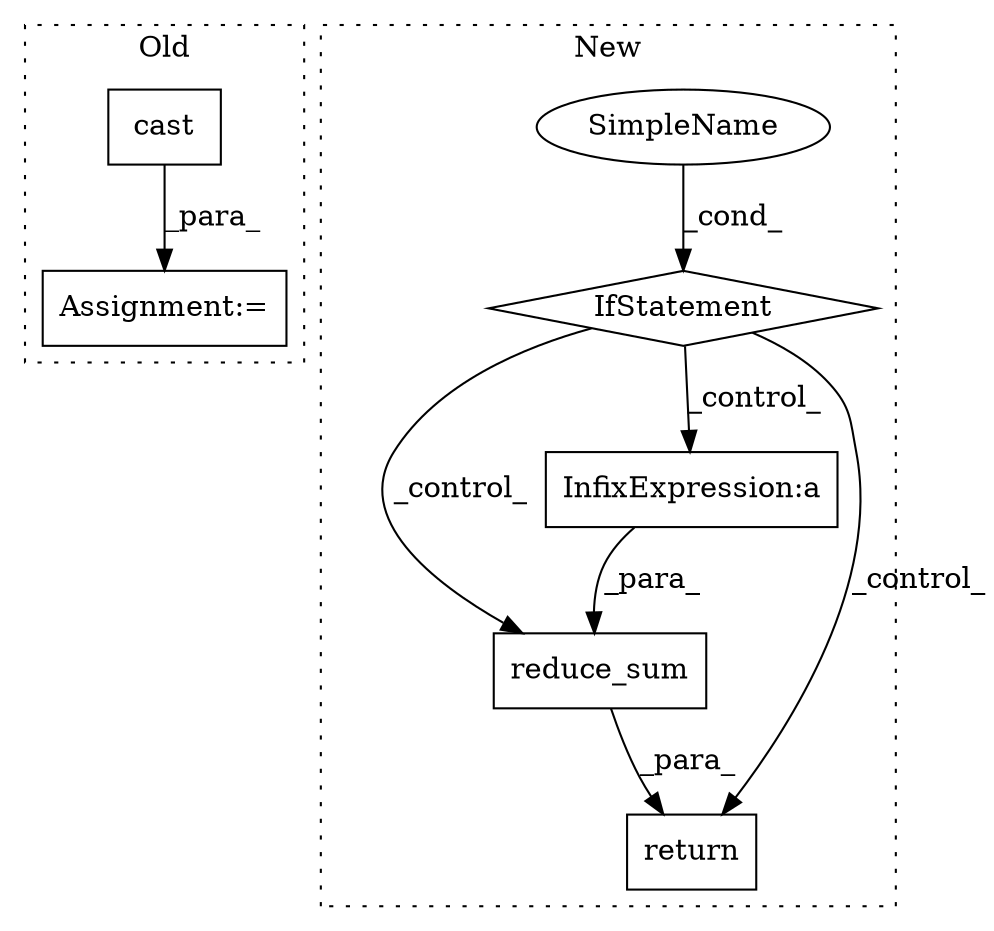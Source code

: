 digraph G {
subgraph cluster0 {
1 [label="cast" a="32" s="3469,3530" l="5,1" shape="box"];
7 [label="Assignment:=" a="7" s="3563" l="1" shape="box"];
label = "Old";
style="dotted";
}
subgraph cluster1 {
2 [label="reduce_sum" a="32" s="4097,4223" l="11,1" shape="box"];
3 [label="SimpleName" a="42" s="3911" l="15" shape="ellipse"];
4 [label="return" a="41" s="4079" l="7" shape="box"];
5 [label="IfStatement" a="25" s="3907,3926" l="4,2" shape="diamond"];
6 [label="InfixExpression:a" a="27" s="4203" l="3" shape="box"];
label = "New";
style="dotted";
}
1 -> 7 [label="_para_"];
2 -> 4 [label="_para_"];
3 -> 5 [label="_cond_"];
5 -> 2 [label="_control_"];
5 -> 6 [label="_control_"];
5 -> 4 [label="_control_"];
6 -> 2 [label="_para_"];
}